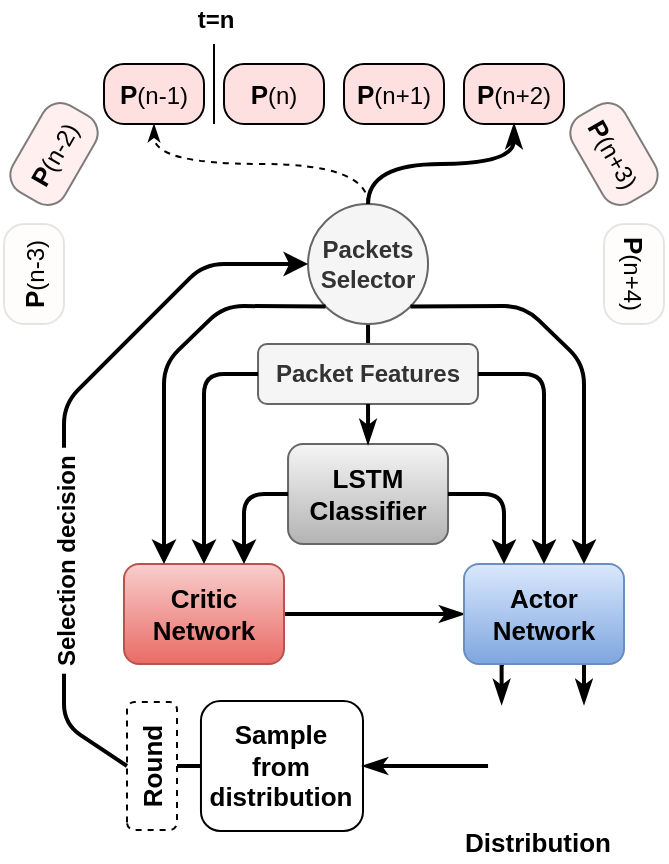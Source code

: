 <mxfile version="12.5.6" type="device"><diagram id="PpCQgsUnJBw1UmQMeTyv" name="Page-1"><mxGraphModel dx="1185" dy="795" grid="1" gridSize="10" guides="1" tooltips="1" connect="1" arrows="1" fold="1" page="1" pageScale="1" pageWidth="850" pageHeight="1100" math="0" shadow="0"><root><mxCell id="0"/><mxCell id="1" parent="0"/><mxCell id="c4FkmR5IKA4SetrGUy---57" style="edgeStyle=orthogonalEdgeStyle;rounded=0;orthogonalLoop=1;jettySize=auto;html=1;exitX=1;exitY=0.5;exitDx=0;exitDy=0;entryX=0;entryY=0.5;entryDx=0;entryDy=0;startArrow=none;startFill=0;endArrow=classicThin;endFill=1;strokeWidth=2;" parent="1" source="c4FkmR5IKA4SetrGUy---8" target="c4FkmR5IKA4SetrGUy---9" edge="1"><mxGeometry relative="1" as="geometry"/></mxCell><mxCell id="c4FkmR5IKA4SetrGUy---8" value="&lt;div style=&quot;font-size: 13px&quot;&gt;&lt;b&gt;&lt;font style=&quot;font-size: 13px&quot;&gt;Critic&lt;/font&gt;&lt;/b&gt;&lt;/div&gt;&lt;div style=&quot;font-size: 13px&quot;&gt;&lt;b&gt;&lt;font style=&quot;font-size: 13px&quot;&gt;Network&lt;br&gt;&lt;/font&gt;&lt;/b&gt;&lt;/div&gt;" style="rounded=1;whiteSpace=wrap;html=1;gradientColor=#ea6b66;fillColor=#f8cecc;strokeColor=#b85450;" parent="1" vertex="1"><mxGeometry x="210" y="770" width="80" height="50" as="geometry"/></mxCell><mxCell id="c4FkmR5IKA4SetrGUy---43" style="edgeStyle=orthogonalEdgeStyle;rounded=0;orthogonalLoop=1;jettySize=auto;html=1;exitX=0.25;exitY=1;exitDx=0;exitDy=0;entryX=0.5;entryY=0;entryDx=0;entryDy=0;endArrow=classicThin;endFill=1;strokeWidth=2;" parent="1" source="c4FkmR5IKA4SetrGUy---9" edge="1"><mxGeometry relative="1" as="geometry"><mxPoint x="398.833" y="840" as="targetPoint"/></mxGeometry></mxCell><mxCell id="c4FkmR5IKA4SetrGUy---44" style="edgeStyle=orthogonalEdgeStyle;rounded=0;orthogonalLoop=1;jettySize=auto;html=1;exitX=0.75;exitY=1;exitDx=0;exitDy=0;endArrow=classicThin;endFill=1;strokeWidth=2;" parent="1" source="c4FkmR5IKA4SetrGUy---9" edge="1"><mxGeometry relative="1" as="geometry"><mxPoint x="440" y="840" as="targetPoint"/></mxGeometry></mxCell><mxCell id="c4FkmR5IKA4SetrGUy---9" value="&lt;div&gt;&lt;b&gt;&lt;font style=&quot;font-size: 13px&quot;&gt;Actor&lt;/font&gt;&lt;/b&gt;&lt;/div&gt;&lt;div&gt;&lt;b&gt;&lt;font style=&quot;font-size: 13px&quot;&gt;Network&lt;/font&gt;&lt;/b&gt;&lt;/div&gt;" style="rounded=1;whiteSpace=wrap;html=1;gradientColor=#7ea6e0;fillColor=#dae8fc;strokeColor=#6c8ebf;" parent="1" vertex="1"><mxGeometry x="380" y="770" width="80" height="50" as="geometry"/></mxCell><mxCell id="c4FkmR5IKA4SetrGUy---10" value="&lt;div style=&quot;font-size: 13px&quot;&gt;&lt;b&gt;&lt;font style=&quot;font-size: 13px&quot;&gt;LSTM&lt;/font&gt;&lt;/b&gt;&lt;/div&gt;&lt;div style=&quot;font-size: 13px&quot;&gt;&lt;b&gt;&lt;font style=&quot;font-size: 13px&quot;&gt;Classifier&lt;/font&gt;&lt;/b&gt;&lt;/div&gt;" style="rounded=1;whiteSpace=wrap;html=1;gradientColor=#b3b3b3;fillColor=#f5f5f5;strokeColor=#666666;" parent="1" vertex="1"><mxGeometry x="292.02" y="710" width="80" height="50" as="geometry"/></mxCell><mxCell id="c4FkmR5IKA4SetrGUy---15" value="&lt;b&gt;&lt;font style=&quot;font-size: 13px&quot;&gt;P&lt;/font&gt;&lt;/b&gt;(n-1)" style="html=1;outlineConnect=0;whiteSpace=wrap;fillColor=#FFE0E0;shape=mxgraph.archimate3.application;archiType=rounded;" parent="1" vertex="1"><mxGeometry x="200" y="520" width="50" height="30" as="geometry"/></mxCell><mxCell id="c4FkmR5IKA4SetrGUy---16" value="&lt;b&gt;&lt;font style=&quot;font-size: 13px&quot;&gt;P&lt;/font&gt;&lt;/b&gt;(n+1)" style="html=1;outlineConnect=0;whiteSpace=wrap;fillColor=#FFE0E0;shape=mxgraph.archimate3.application;archiType=rounded;" parent="1" vertex="1"><mxGeometry x="320" y="520" width="50" height="30" as="geometry"/></mxCell><mxCell id="c4FkmR5IKA4SetrGUy---19" value="&lt;b&gt;&lt;font style=&quot;font-size: 13px&quot;&gt;P&lt;/font&gt;&lt;/b&gt;(n+2)" style="html=1;outlineConnect=0;whiteSpace=wrap;fillColor=#FFE0E0;shape=mxgraph.archimate3.application;archiType=rounded;" parent="1" vertex="1"><mxGeometry x="380" y="520" width="50" height="30" as="geometry"/></mxCell><mxCell id="c4FkmR5IKA4SetrGUy---20" value="&lt;b&gt;&lt;font style=&quot;font-size: 13px&quot;&gt;P&lt;/font&gt;&lt;/b&gt;(n)" style="html=1;outlineConnect=0;whiteSpace=wrap;fillColor=#FFE0E0;shape=mxgraph.archimate3.application;archiType=rounded;" parent="1" vertex="1"><mxGeometry x="260" y="520" width="50" height="30" as="geometry"/></mxCell><mxCell id="c4FkmR5IKA4SetrGUy---22" value="&lt;b&gt;&lt;font style=&quot;font-size: 13px&quot;&gt;P&lt;/font&gt;&lt;/b&gt;(n-2)" style="html=1;outlineConnect=0;whiteSpace=wrap;fillColor=#FFE0E0;shape=mxgraph.archimate3.application;archiType=rounded;opacity=50;rotation=-60;" parent="1" vertex="1"><mxGeometry x="150" y="550" width="50" height="30" as="geometry"/></mxCell><mxCell id="c4FkmR5IKA4SetrGUy---23" value="&lt;b&gt;&lt;font style=&quot;font-size: 13px&quot;&gt;P&lt;/font&gt;&lt;/b&gt;(n-3)" style="html=1;outlineConnect=0;whiteSpace=wrap;fillColor=#FFE0E0;shape=mxgraph.archimate3.application;archiType=rounded;opacity=10;rotation=-90;" parent="1" vertex="1"><mxGeometry x="140" y="610" width="50" height="30" as="geometry"/></mxCell><mxCell id="c4FkmR5IKA4SetrGUy---24" value="&lt;b&gt;&lt;font style=&quot;font-size: 13px&quot;&gt;P&lt;/font&gt;&lt;/b&gt;(n+3)" style="html=1;outlineConnect=0;whiteSpace=wrap;fillColor=#FFE0E0;shape=mxgraph.archimate3.application;archiType=rounded;opacity=50;rotation=60;" parent="1" vertex="1"><mxGeometry x="430" y="550" width="50" height="30" as="geometry"/></mxCell><mxCell id="c4FkmR5IKA4SetrGUy---25" value="&lt;b&gt;&lt;font style=&quot;font-size: 13px&quot;&gt;P&lt;/font&gt;&lt;/b&gt;(n+4)" style="html=1;outlineConnect=0;whiteSpace=wrap;fillColor=#FFE0E0;shape=mxgraph.archimate3.application;archiType=rounded;opacity=10;rotation=90;" parent="1" vertex="1"><mxGeometry x="440" y="610" width="50" height="30" as="geometry"/></mxCell><mxCell id="c4FkmR5IKA4SetrGUy---58" style="edgeStyle=orthogonalEdgeStyle;rounded=0;orthogonalLoop=1;jettySize=auto;html=1;exitX=0.5;exitY=1;exitDx=0;exitDy=0;entryX=0.5;entryY=0;entryDx=0;entryDy=0;startArrow=none;startFill=0;endArrow=none;endFill=0;strokeWidth=2;" parent="1" source="c4FkmR5IKA4SetrGUy---29" target="c4FkmR5IKA4SetrGUy---35" edge="1"><mxGeometry relative="1" as="geometry"/></mxCell><mxCell id="c4FkmR5IKA4SetrGUy---29" value="&lt;div&gt;&lt;b&gt;Packets&lt;br&gt;&lt;/b&gt;&lt;/div&gt;&lt;div&gt;&lt;b&gt;Selector&lt;/b&gt;&lt;/div&gt;" style="ellipse;whiteSpace=wrap;html=1;aspect=fixed;fillColor=#f5f5f5;strokeColor=#666666;fontColor=#333333;" parent="1" vertex="1"><mxGeometry x="302.02" y="590" width="60" height="60" as="geometry"/></mxCell><mxCell id="c4FkmR5IKA4SetrGUy---35" value="&lt;b&gt;Packet Features&lt;/b&gt;" style="rounded=1;whiteSpace=wrap;html=1;fillColor=#f5f5f5;strokeColor=#666666;fontColor=#333333;" parent="1" vertex="1"><mxGeometry x="277.02" y="660" width="110" height="30" as="geometry"/></mxCell><mxCell id="c4FkmR5IKA4SetrGUy---88" style="edgeStyle=orthogonalEdgeStyle;rounded=0;orthogonalLoop=1;jettySize=auto;html=1;exitX=0.5;exitY=1;exitDx=0;exitDy=0;entryX=0;entryY=0.5;entryDx=0;entryDy=0;startArrow=none;startFill=0;endArrow=none;endFill=0;strokeWidth=2;" parent="1" source="c4FkmR5IKA4SetrGUy---51" target="c4FkmR5IKA4SetrGUy---77" edge="1"><mxGeometry relative="1" as="geometry"/></mxCell><mxCell id="c4FkmR5IKA4SetrGUy---51" value="&lt;font style=&quot;font-size: 13px&quot;&gt;&lt;b&gt;Round&lt;/b&gt;&lt;/font&gt;" style="rounded=1;whiteSpace=wrap;html=1;rotation=-90;dashed=1;" parent="1" vertex="1"><mxGeometry x="192" y="858.5" width="64" height="25" as="geometry"/></mxCell><mxCell id="c4FkmR5IKA4SetrGUy---65" value="" style="endArrow=none;html=1;" parent="1" edge="1"><mxGeometry width="50" height="50" relative="1" as="geometry"><mxPoint x="255" y="550" as="sourcePoint"/><mxPoint x="255" y="510" as="targetPoint"/></mxGeometry></mxCell><mxCell id="c4FkmR5IKA4SetrGUy---67" value="" style="endArrow=classic;html=1;entryX=0;entryY=0.5;entryDx=0;entryDy=0;strokeWidth=2;exitX=0.5;exitY=0;exitDx=0;exitDy=0;" parent="1" source="c4FkmR5IKA4SetrGUy---51" target="c4FkmR5IKA4SetrGUy---29" edge="1"><mxGeometry width="50" height="50" relative="1" as="geometry"><mxPoint x="190" y="908" as="sourcePoint"/><mxPoint x="200" y="890" as="targetPoint"/><Array as="points"><mxPoint x="180" y="850"/><mxPoint x="180" y="690"/><mxPoint x="250" y="620"/></Array></mxGeometry></mxCell><mxCell id="c4FkmR5IKA4SetrGUy---72" value="&lt;b&gt;&amp;nbsp;Selection decision&amp;nbsp; &lt;br&gt;&lt;/b&gt;" style="text;html=1;align=center;verticalAlign=middle;resizable=0;points=[];labelBackgroundColor=#ffffff;rotation=-90;" parent="c4FkmR5IKA4SetrGUy---67" vertex="1" connectable="0"><mxGeometry x="0.032" y="-1" relative="1" as="geometry"><mxPoint y="61" as="offset"/></mxGeometry></mxCell><mxCell id="c4FkmR5IKA4SetrGUy---69" value="&lt;b&gt;t=n&lt;/b&gt;" style="text;html=1;strokeColor=none;fillColor=none;align=center;verticalAlign=middle;whiteSpace=wrap;rounded=0;opacity=60;" parent="1" vertex="1"><mxGeometry x="236" y="488" width="40" height="20" as="geometry"/></mxCell><mxCell id="c4FkmR5IKA4SetrGUy---73" value="" style="endArrow=classic;html=1;exitX=0;exitY=0.5;exitDx=0;exitDy=0;entryX=0.75;entryY=0;entryDx=0;entryDy=0;strokeWidth=2;" parent="1" source="c4FkmR5IKA4SetrGUy---10" target="c4FkmR5IKA4SetrGUy---8" edge="1"><mxGeometry width="50" height="50" relative="1" as="geometry"><mxPoint x="120" y="1030" as="sourcePoint"/><mxPoint x="170" y="980" as="targetPoint"/><Array as="points"><mxPoint x="270" y="735"/></Array></mxGeometry></mxCell><mxCell id="c4FkmR5IKA4SetrGUy---74" value="" style="endArrow=classic;html=1;exitX=1;exitY=0.5;exitDx=0;exitDy=0;entryX=0.25;entryY=0;entryDx=0;entryDy=0;strokeWidth=2;" parent="1" source="c4FkmR5IKA4SetrGUy---10" target="c4FkmR5IKA4SetrGUy---9" edge="1"><mxGeometry width="50" height="50" relative="1" as="geometry"><mxPoint x="460" y="750" as="sourcePoint"/><mxPoint x="510" y="700" as="targetPoint"/><Array as="points"><mxPoint x="400" y="735"/></Array></mxGeometry></mxCell><mxCell id="c4FkmR5IKA4SetrGUy---77" value="&lt;div&gt;&lt;font size=&quot;1&quot;&gt;&lt;b style=&quot;font-size: 13px&quot;&gt;Sample&lt;/b&gt;&lt;/font&gt;&lt;/div&gt;&lt;div&gt;&lt;font size=&quot;1&quot;&gt;&lt;b style=&quot;font-size: 13px&quot;&gt; from distribution&lt;/b&gt;&lt;/font&gt;&lt;/div&gt;" style="rounded=1;whiteSpace=wrap;html=1;" parent="1" vertex="1"><mxGeometry x="248.48" y="838.5" width="81.02" height="65" as="geometry"/></mxCell><mxCell id="c4FkmR5IKA4SetrGUy---86" style="edgeStyle=orthogonalEdgeStyle;rounded=0;orthogonalLoop=1;jettySize=auto;html=1;exitX=0;exitY=0.5;exitDx=0;exitDy=0;entryX=1;entryY=0.5;entryDx=0;entryDy=0;startArrow=none;startFill=0;endArrow=classicThin;endFill=1;strokeWidth=2;" parent="1" source="c4FkmR5IKA4SetrGUy---81" target="c4FkmR5IKA4SetrGUy---77" edge="1"><mxGeometry relative="1" as="geometry"/></mxCell><mxCell id="c4FkmR5IKA4SetrGUy---81" value="" style="shape=image;html=1;verticalAlign=top;verticalLabelPosition=bottom;labelBackgroundColor=#ffffff;imageAspect=0;aspect=fixed;image=https://cdn0.iconfinder.com/data/icons/fatcow/32/layer_histogram.png;fillColor=#DDEBFF;gradientColor=#8BB7F7;" parent="1" vertex="1"><mxGeometry x="392.02" y="842" width="58" height="58" as="geometry"/></mxCell><mxCell id="c4FkmR5IKA4SetrGUy---82" value="&lt;b&gt;&lt;font style=&quot;font-size: 13px&quot;&gt;Distribution&lt;/font&gt;&lt;/b&gt;" style="text;html=1;strokeColor=none;fillColor=none;align=center;verticalAlign=middle;whiteSpace=wrap;rounded=0;opacity=60;" parent="1" vertex="1"><mxGeometry x="397" y="899" width="40" height="20" as="geometry"/></mxCell><mxCell id="c4FkmR5IKA4SetrGUy---89" value="" style="endArrow=classic;html=1;strokeWidth=2;exitX=0;exitY=1;exitDx=0;exitDy=0;entryX=0.25;entryY=0;entryDx=0;entryDy=0;" parent="1" source="c4FkmR5IKA4SetrGUy---29" target="c4FkmR5IKA4SetrGUy---8" edge="1"><mxGeometry width="50" height="50" relative="1" as="geometry"><mxPoint x="170" y="990" as="sourcePoint"/><mxPoint x="220" y="940" as="targetPoint"/><Array as="points"><mxPoint x="260" y="641"/><mxPoint x="230" y="670"/></Array></mxGeometry></mxCell><mxCell id="c4FkmR5IKA4SetrGUy---90" value="" style="endArrow=classic;html=1;strokeWidth=2;exitX=1;exitY=1;exitDx=0;exitDy=0;entryX=0.75;entryY=0;entryDx=0;entryDy=0;rounded=1;" parent="1" source="c4FkmR5IKA4SetrGUy---29" target="c4FkmR5IKA4SetrGUy---9" edge="1"><mxGeometry width="50" height="50" relative="1" as="geometry"><mxPoint x="510" y="750" as="sourcePoint"/><mxPoint x="560" y="700" as="targetPoint"/><Array as="points"><mxPoint x="410" y="641"/><mxPoint x="440" y="670"/></Array></mxGeometry></mxCell><mxCell id="cSLDwkQ3-3Xi_eBLpl9C-5" style="rounded=0;orthogonalLoop=1;jettySize=auto;html=1;entryX=0.5;entryY=1;entryDx=0;entryDy=0;startArrow=none;startFill=0;endArrow=classicThin;endFill=1;strokeWidth=2;exitX=0.5;exitY=0;exitDx=0;exitDy=0;entryPerimeter=0;edgeStyle=orthogonalEdgeStyle;curved=1;" edge="1" parent="1" source="c4FkmR5IKA4SetrGUy---29" target="c4FkmR5IKA4SetrGUy---19"><mxGeometry relative="1" as="geometry"><mxPoint x="340.5" y="580" as="sourcePoint"/><mxPoint x="430" y="580" as="targetPoint"/></mxGeometry></mxCell><mxCell id="cSLDwkQ3-3Xi_eBLpl9C-6" style="rounded=0;orthogonalLoop=1;jettySize=auto;html=1;entryX=0.5;entryY=1;entryDx=0;entryDy=0;startArrow=none;startFill=0;endArrow=classicThin;endFill=1;strokeWidth=1;exitX=0.5;exitY=0;exitDx=0;exitDy=0;entryPerimeter=0;edgeStyle=orthogonalEdgeStyle;curved=1;dashed=1;" edge="1" parent="1" source="c4FkmR5IKA4SetrGUy---29" target="c4FkmR5IKA4SetrGUy---15"><mxGeometry relative="1" as="geometry"><mxPoint x="342.02" y="600" as="sourcePoint"/><mxPoint x="415" y="560" as="targetPoint"/></mxGeometry></mxCell><mxCell id="cSLDwkQ3-3Xi_eBLpl9C-7" value="" style="endArrow=classic;html=1;exitX=0;exitY=0.5;exitDx=0;exitDy=0;entryX=0.5;entryY=0;entryDx=0;entryDy=0;strokeWidth=2;" edge="1" parent="1" source="c4FkmR5IKA4SetrGUy---35" target="c4FkmR5IKA4SetrGUy---8"><mxGeometry width="50" height="50" relative="1" as="geometry"><mxPoint x="273.48" y="720" as="sourcePoint"/><mxPoint x="248.48" y="765" as="targetPoint"/><Array as="points"><mxPoint x="250" y="675"/></Array></mxGeometry></mxCell><mxCell id="cSLDwkQ3-3Xi_eBLpl9C-8" value="" style="endArrow=classic;html=1;exitX=1;exitY=0.5;exitDx=0;exitDy=0;entryX=0.5;entryY=0;entryDx=0;entryDy=0;strokeWidth=2;" edge="1" parent="1" source="c4FkmR5IKA4SetrGUy---35" target="c4FkmR5IKA4SetrGUy---9"><mxGeometry width="50" height="50" relative="1" as="geometry"><mxPoint x="450.02" y="670" as="sourcePoint"/><mxPoint x="423" y="765" as="targetPoint"/><Array as="points"><mxPoint x="420" y="675"/></Array></mxGeometry></mxCell><mxCell id="cSLDwkQ3-3Xi_eBLpl9C-10" style="edgeStyle=orthogonalEdgeStyle;rounded=0;orthogonalLoop=1;jettySize=auto;html=1;exitX=0.5;exitY=1;exitDx=0;exitDy=0;startArrow=none;startFill=0;endArrow=classicThin;endFill=1;strokeWidth=2;entryX=0.5;entryY=0;entryDx=0;entryDy=0;" edge="1" parent="1" source="c4FkmR5IKA4SetrGUy---35" target="c4FkmR5IKA4SetrGUy---10"><mxGeometry relative="1" as="geometry"><mxPoint x="540" y="720" as="sourcePoint"/><mxPoint x="332" y="700" as="targetPoint"/></mxGeometry></mxCell></root></mxGraphModel></diagram></mxfile>